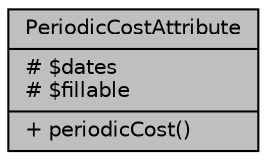 digraph "PeriodicCostAttribute"
{
 // LATEX_PDF_SIZE
  bgcolor="transparent";
  edge [fontname="Helvetica",fontsize="10",labelfontname="Helvetica",labelfontsize="10"];
  node [fontname="Helvetica",fontsize="10",shape=record];
  Node1 [label="{PeriodicCostAttribute\n|# $dates\l# $fillable\l|+ periodicCost()\l}",height=0.2,width=0.4,color="black", fillcolor="grey75", style="filled", fontcolor="black",tooltip="Modelo para la gestión de los atributos asociados a un costo fijo."];
}
